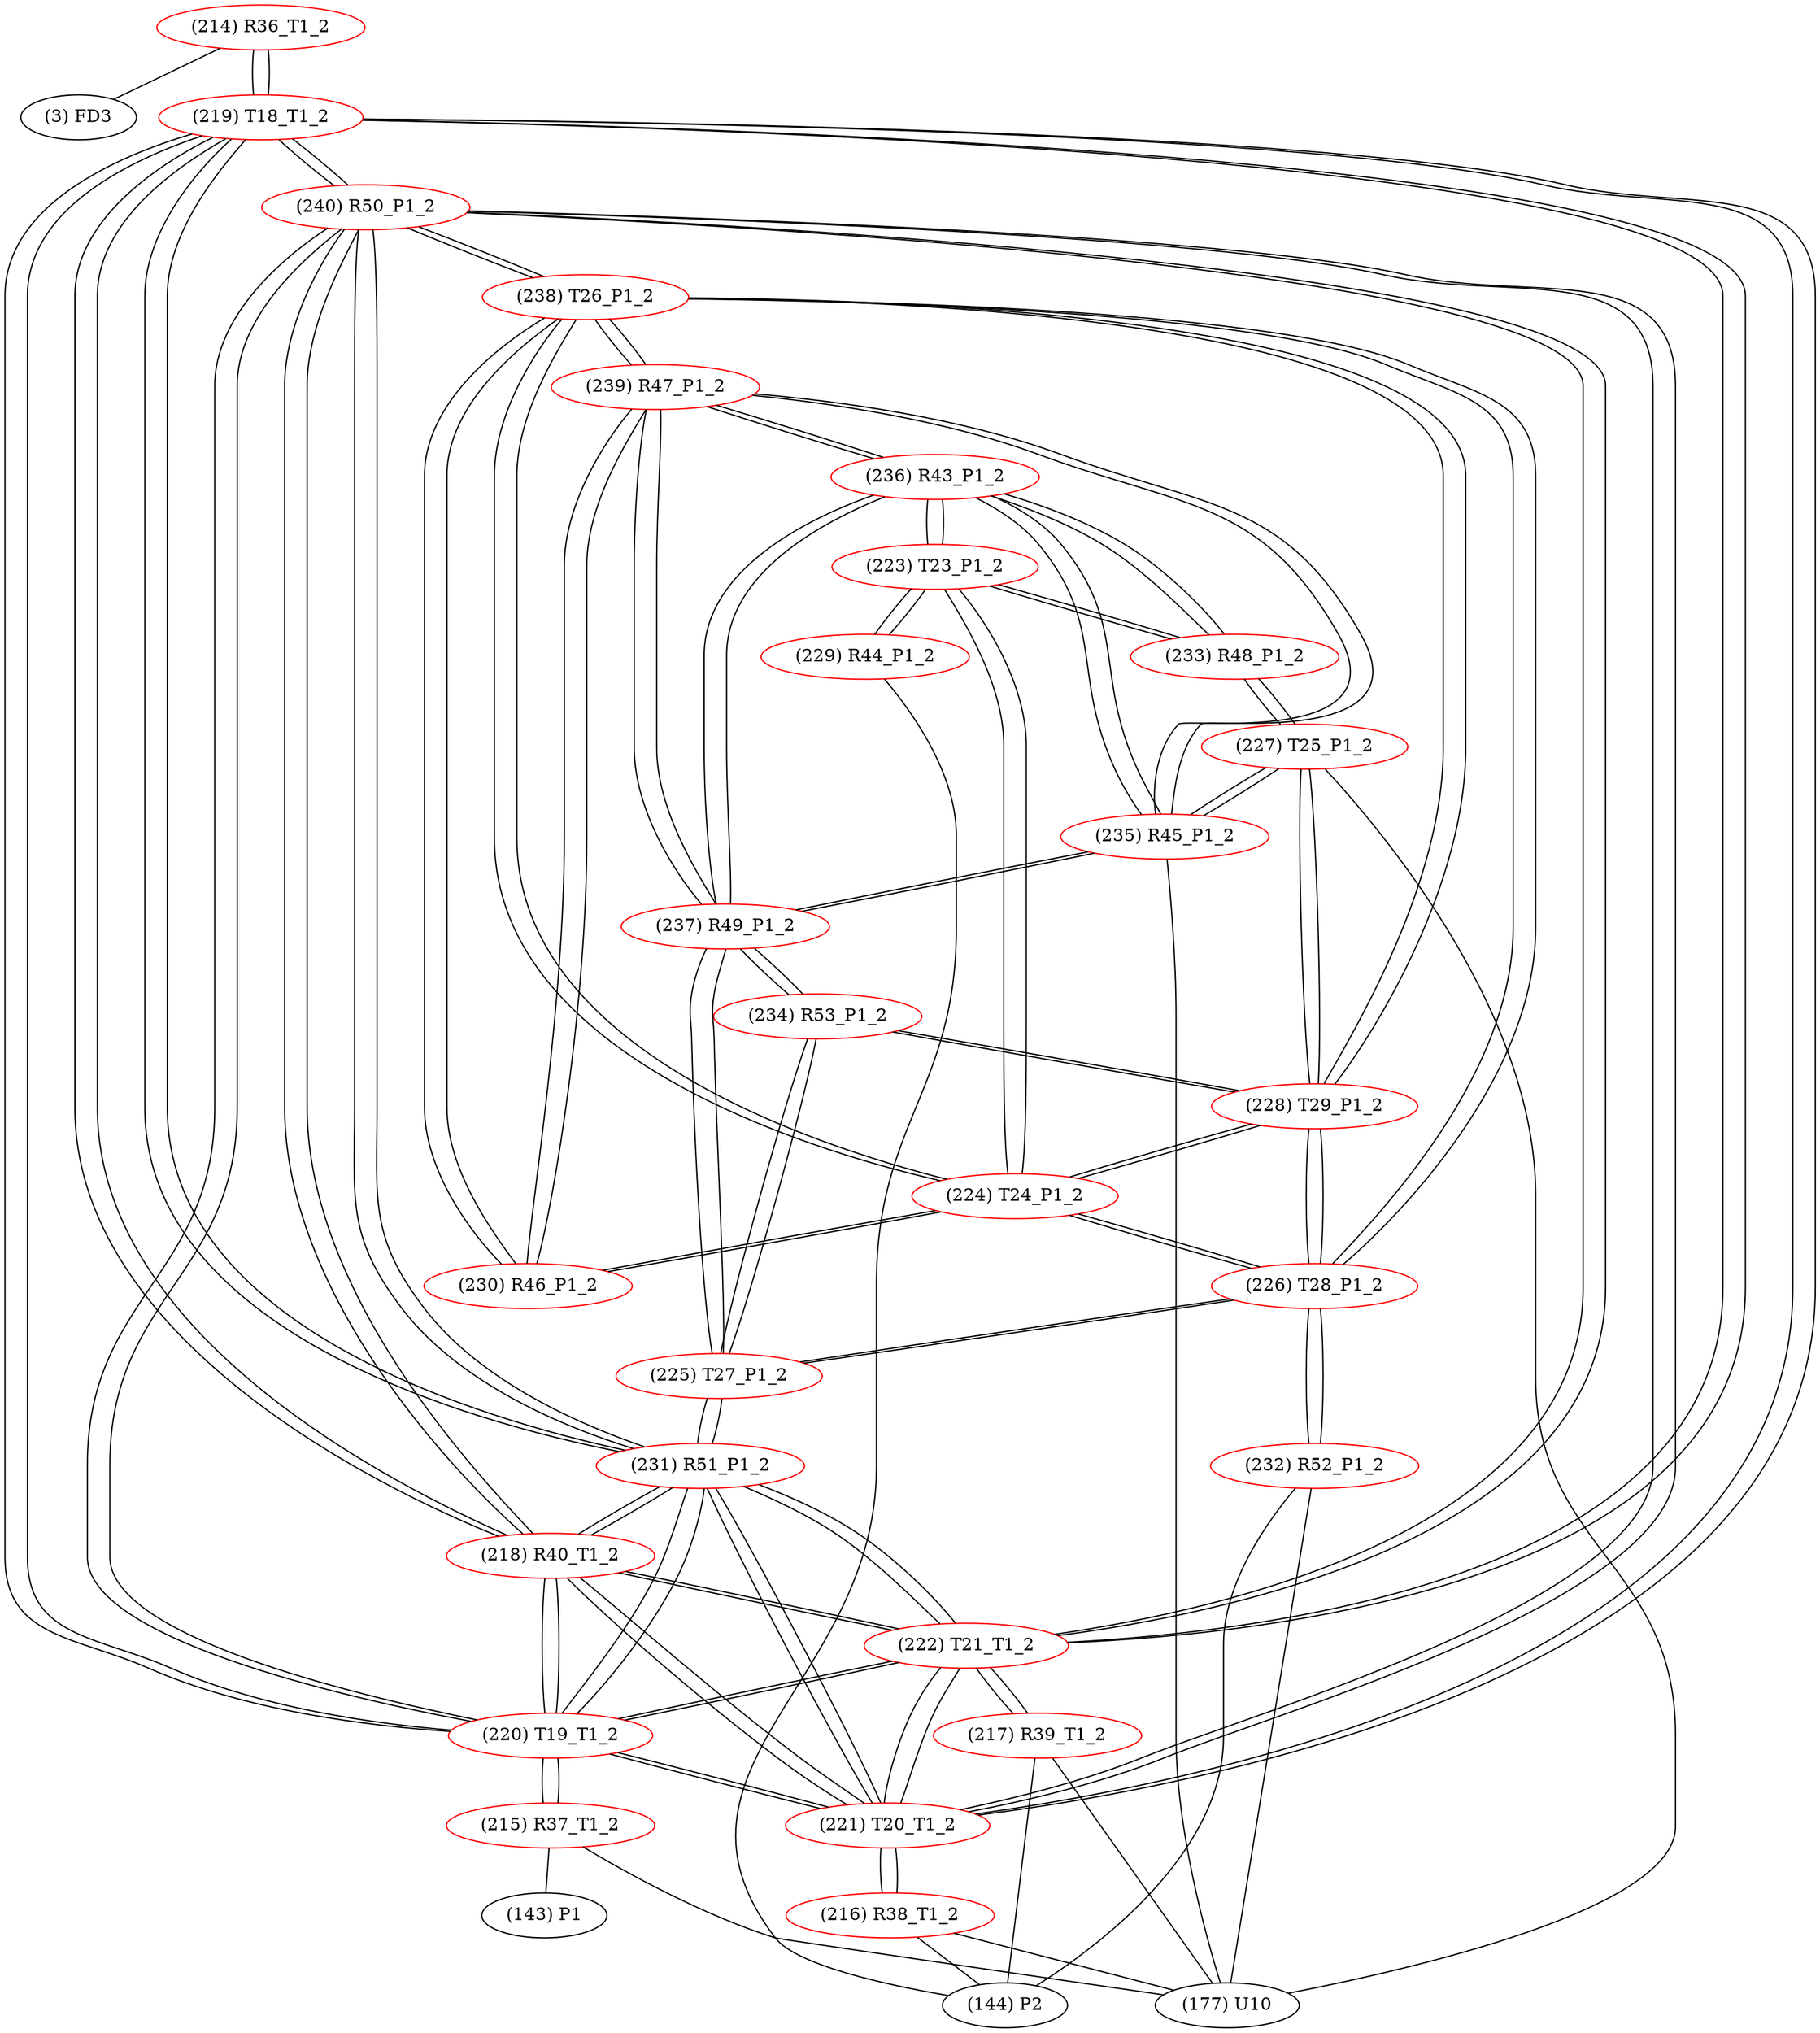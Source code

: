 graph {
	214 [label="(214) R36_T1_2" color=red]
	3 [label="(3) FD3"]
	219 [label="(219) T18_T1_2"]
	215 [label="(215) R37_T1_2" color=red]
	177 [label="(177) U10"]
	143 [label="(143) P1"]
	220 [label="(220) T19_T1_2"]
	216 [label="(216) R38_T1_2" color=red]
	177 [label="(177) U10"]
	144 [label="(144) P2"]
	221 [label="(221) T20_T1_2"]
	217 [label="(217) R39_T1_2" color=red]
	177 [label="(177) U10"]
	144 [label="(144) P2"]
	222 [label="(222) T21_T1_2"]
	218 [label="(218) R40_T1_2" color=red]
	231 [label="(231) R51_P1_2"]
	240 [label="(240) R50_P1_2"]
	219 [label="(219) T18_T1_2"]
	222 [label="(222) T21_T1_2"]
	221 [label="(221) T20_T1_2"]
	220 [label="(220) T19_T1_2"]
	219 [label="(219) T18_T1_2" color=red]
	221 [label="(221) T20_T1_2"]
	220 [label="(220) T19_T1_2"]
	222 [label="(222) T21_T1_2"]
	214 [label="(214) R36_T1_2"]
	231 [label="(231) R51_P1_2"]
	240 [label="(240) R50_P1_2"]
	218 [label="(218) R40_T1_2"]
	220 [label="(220) T19_T1_2" color=red]
	221 [label="(221) T20_T1_2"]
	219 [label="(219) T18_T1_2"]
	222 [label="(222) T21_T1_2"]
	215 [label="(215) R37_T1_2"]
	231 [label="(231) R51_P1_2"]
	240 [label="(240) R50_P1_2"]
	218 [label="(218) R40_T1_2"]
	221 [label="(221) T20_T1_2" color=red]
	220 [label="(220) T19_T1_2"]
	219 [label="(219) T18_T1_2"]
	222 [label="(222) T21_T1_2"]
	216 [label="(216) R38_T1_2"]
	231 [label="(231) R51_P1_2"]
	240 [label="(240) R50_P1_2"]
	218 [label="(218) R40_T1_2"]
	222 [label="(222) T21_T1_2" color=red]
	221 [label="(221) T20_T1_2"]
	220 [label="(220) T19_T1_2"]
	219 [label="(219) T18_T1_2"]
	217 [label="(217) R39_T1_2"]
	231 [label="(231) R51_P1_2"]
	240 [label="(240) R50_P1_2"]
	218 [label="(218) R40_T1_2"]
	223 [label="(223) T23_P1_2" color=red]
	233 [label="(233) R48_P1_2"]
	236 [label="(236) R43_P1_2"]
	224 [label="(224) T24_P1_2"]
	229 [label="(229) R44_P1_2"]
	224 [label="(224) T24_P1_2" color=red]
	238 [label="(238) T26_P1_2"]
	228 [label="(228) T29_P1_2"]
	226 [label="(226) T28_P1_2"]
	230 [label="(230) R46_P1_2"]
	223 [label="(223) T23_P1_2"]
	225 [label="(225) T27_P1_2" color=red]
	231 [label="(231) R51_P1_2"]
	226 [label="(226) T28_P1_2"]
	234 [label="(234) R53_P1_2"]
	237 [label="(237) R49_P1_2"]
	226 [label="(226) T28_P1_2" color=red]
	238 [label="(238) T26_P1_2"]
	224 [label="(224) T24_P1_2"]
	228 [label="(228) T29_P1_2"]
	232 [label="(232) R52_P1_2"]
	225 [label="(225) T27_P1_2"]
	227 [label="(227) T25_P1_2" color=red]
	228 [label="(228) T29_P1_2"]
	233 [label="(233) R48_P1_2"]
	235 [label="(235) R45_P1_2"]
	177 [label="(177) U10"]
	228 [label="(228) T29_P1_2" color=red]
	238 [label="(238) T26_P1_2"]
	224 [label="(224) T24_P1_2"]
	226 [label="(226) T28_P1_2"]
	227 [label="(227) T25_P1_2"]
	234 [label="(234) R53_P1_2"]
	229 [label="(229) R44_P1_2" color=red]
	144 [label="(144) P2"]
	223 [label="(223) T23_P1_2"]
	230 [label="(230) R46_P1_2" color=red]
	238 [label="(238) T26_P1_2"]
	239 [label="(239) R47_P1_2"]
	224 [label="(224) T24_P1_2"]
	231 [label="(231) R51_P1_2" color=red]
	225 [label="(225) T27_P1_2"]
	240 [label="(240) R50_P1_2"]
	219 [label="(219) T18_T1_2"]
	222 [label="(222) T21_T1_2"]
	221 [label="(221) T20_T1_2"]
	220 [label="(220) T19_T1_2"]
	218 [label="(218) R40_T1_2"]
	232 [label="(232) R52_P1_2" color=red]
	144 [label="(144) P2"]
	177 [label="(177) U10"]
	226 [label="(226) T28_P1_2"]
	233 [label="(233) R48_P1_2" color=red]
	227 [label="(227) T25_P1_2"]
	223 [label="(223) T23_P1_2"]
	236 [label="(236) R43_P1_2"]
	234 [label="(234) R53_P1_2" color=red]
	228 [label="(228) T29_P1_2"]
	225 [label="(225) T27_P1_2"]
	237 [label="(237) R49_P1_2"]
	235 [label="(235) R45_P1_2" color=red]
	239 [label="(239) R47_P1_2"]
	236 [label="(236) R43_P1_2"]
	237 [label="(237) R49_P1_2"]
	227 [label="(227) T25_P1_2"]
	177 [label="(177) U10"]
	236 [label="(236) R43_P1_2" color=red]
	233 [label="(233) R48_P1_2"]
	223 [label="(223) T23_P1_2"]
	239 [label="(239) R47_P1_2"]
	235 [label="(235) R45_P1_2"]
	237 [label="(237) R49_P1_2"]
	237 [label="(237) R49_P1_2" color=red]
	239 [label="(239) R47_P1_2"]
	235 [label="(235) R45_P1_2"]
	236 [label="(236) R43_P1_2"]
	225 [label="(225) T27_P1_2"]
	234 [label="(234) R53_P1_2"]
	238 [label="(238) T26_P1_2" color=red]
	240 [label="(240) R50_P1_2"]
	224 [label="(224) T24_P1_2"]
	228 [label="(228) T29_P1_2"]
	226 [label="(226) T28_P1_2"]
	230 [label="(230) R46_P1_2"]
	239 [label="(239) R47_P1_2"]
	239 [label="(239) R47_P1_2" color=red]
	235 [label="(235) R45_P1_2"]
	236 [label="(236) R43_P1_2"]
	237 [label="(237) R49_P1_2"]
	238 [label="(238) T26_P1_2"]
	230 [label="(230) R46_P1_2"]
	240 [label="(240) R50_P1_2" color=red]
	238 [label="(238) T26_P1_2"]
	231 [label="(231) R51_P1_2"]
	219 [label="(219) T18_T1_2"]
	222 [label="(222) T21_T1_2"]
	221 [label="(221) T20_T1_2"]
	220 [label="(220) T19_T1_2"]
	218 [label="(218) R40_T1_2"]
	214 -- 3
	214 -- 219
	215 -- 177
	215 -- 143
	215 -- 220
	216 -- 177
	216 -- 144
	216 -- 221
	217 -- 177
	217 -- 144
	217 -- 222
	218 -- 231
	218 -- 240
	218 -- 219
	218 -- 222
	218 -- 221
	218 -- 220
	219 -- 221
	219 -- 220
	219 -- 222
	219 -- 214
	219 -- 231
	219 -- 240
	219 -- 218
	220 -- 221
	220 -- 219
	220 -- 222
	220 -- 215
	220 -- 231
	220 -- 240
	220 -- 218
	221 -- 220
	221 -- 219
	221 -- 222
	221 -- 216
	221 -- 231
	221 -- 240
	221 -- 218
	222 -- 221
	222 -- 220
	222 -- 219
	222 -- 217
	222 -- 231
	222 -- 240
	222 -- 218
	223 -- 233
	223 -- 236
	223 -- 224
	223 -- 229
	224 -- 238
	224 -- 228
	224 -- 226
	224 -- 230
	224 -- 223
	225 -- 231
	225 -- 226
	225 -- 234
	225 -- 237
	226 -- 238
	226 -- 224
	226 -- 228
	226 -- 232
	226 -- 225
	227 -- 228
	227 -- 233
	227 -- 235
	227 -- 177
	228 -- 238
	228 -- 224
	228 -- 226
	228 -- 227
	228 -- 234
	229 -- 144
	229 -- 223
	230 -- 238
	230 -- 239
	230 -- 224
	231 -- 225
	231 -- 240
	231 -- 219
	231 -- 222
	231 -- 221
	231 -- 220
	231 -- 218
	232 -- 144
	232 -- 177
	232 -- 226
	233 -- 227
	233 -- 223
	233 -- 236
	234 -- 228
	234 -- 225
	234 -- 237
	235 -- 239
	235 -- 236
	235 -- 237
	235 -- 227
	235 -- 177
	236 -- 233
	236 -- 223
	236 -- 239
	236 -- 235
	236 -- 237
	237 -- 239
	237 -- 235
	237 -- 236
	237 -- 225
	237 -- 234
	238 -- 240
	238 -- 224
	238 -- 228
	238 -- 226
	238 -- 230
	238 -- 239
	239 -- 235
	239 -- 236
	239 -- 237
	239 -- 238
	239 -- 230
	240 -- 238
	240 -- 231
	240 -- 219
	240 -- 222
	240 -- 221
	240 -- 220
	240 -- 218
}